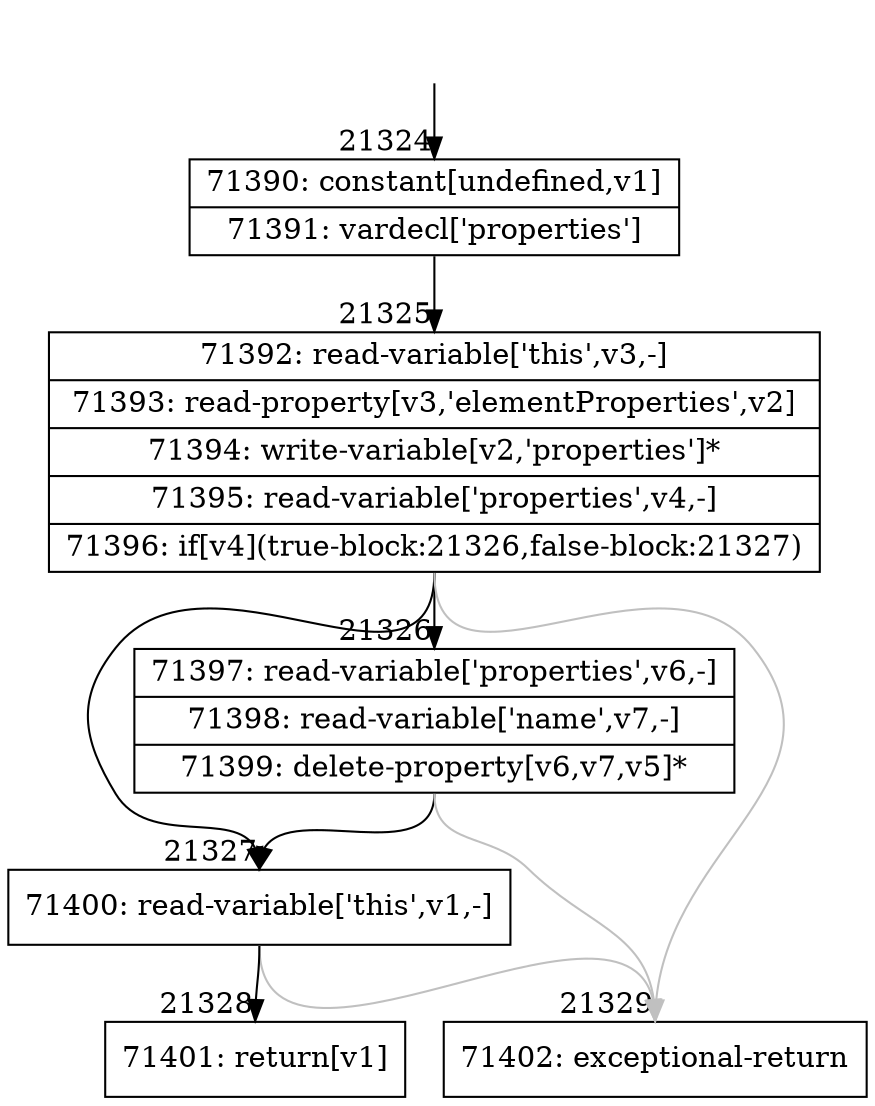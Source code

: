 digraph {
rankdir="TD"
BB_entry1867[shape=none,label=""];
BB_entry1867 -> BB21324 [tailport=s, headport=n, headlabel="    21324"]
BB21324 [shape=record label="{71390: constant[undefined,v1]|71391: vardecl['properties']}" ] 
BB21324 -> BB21325 [tailport=s, headport=n, headlabel="      21325"]
BB21325 [shape=record label="{71392: read-variable['this',v3,-]|71393: read-property[v3,'elementProperties',v2]|71394: write-variable[v2,'properties']*|71395: read-variable['properties',v4,-]|71396: if[v4](true-block:21326,false-block:21327)}" ] 
BB21325 -> BB21326 [tailport=s, headport=n, headlabel="      21326"]
BB21325 -> BB21327 [tailport=s, headport=n, headlabel="      21327"]
BB21325 -> BB21329 [tailport=s, headport=n, color=gray, headlabel="      21329"]
BB21326 [shape=record label="{71397: read-variable['properties',v6,-]|71398: read-variable['name',v7,-]|71399: delete-property[v6,v7,v5]*}" ] 
BB21326 -> BB21327 [tailport=s, headport=n]
BB21326 -> BB21329 [tailport=s, headport=n, color=gray]
BB21327 [shape=record label="{71400: read-variable['this',v1,-]}" ] 
BB21327 -> BB21328 [tailport=s, headport=n, headlabel="      21328"]
BB21327 -> BB21329 [tailport=s, headport=n, color=gray]
BB21328 [shape=record label="{71401: return[v1]}" ] 
BB21329 [shape=record label="{71402: exceptional-return}" ] 
//#$~ 40131
}
